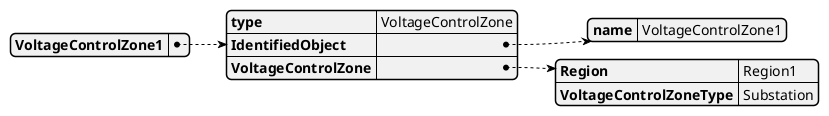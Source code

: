 @startjson
{
  "VoltageControlZone1": {
    "type": 
      "VoltageControlZone"
    ,
    "IdentifiedObject": {
      "name": 
        "VoltageControlZone1"
      
    },
    "VoltageControlZone": {
      "Region": 
        "Region1"
      ,
      "VoltageControlZoneType": 
        "Substation"
      
    }
  }
}
@endjson
